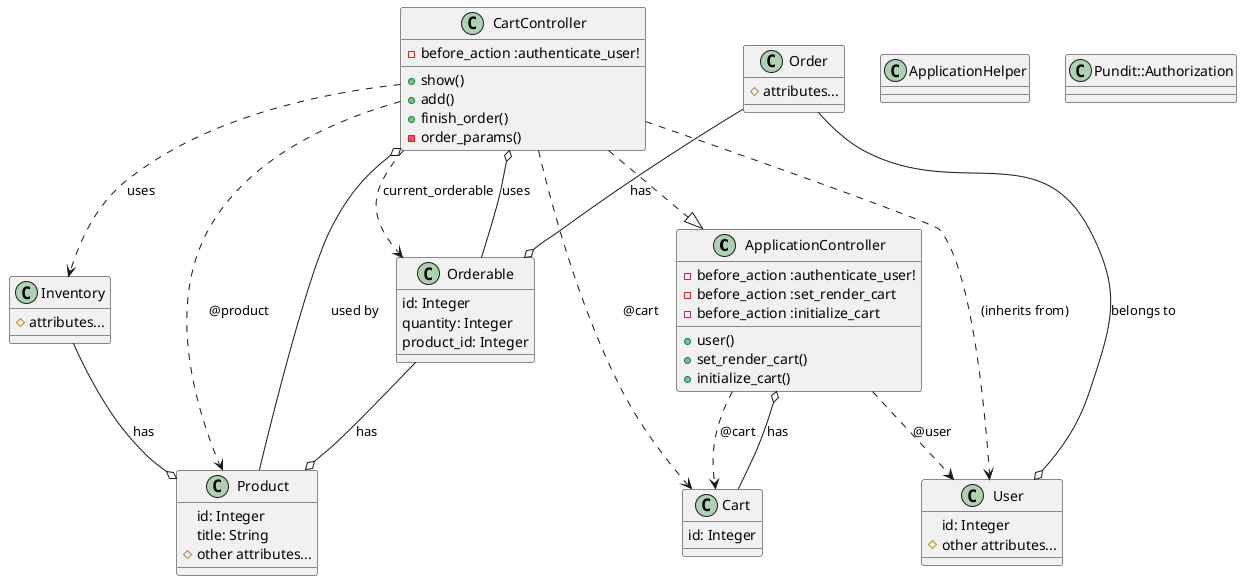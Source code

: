 @startuml
class ApplicationController {
  -before_action :authenticate_user!
  -before_action :set_render_cart
  -before_action :initialize_cart
  +user()
  +set_render_cart()
  +initialize_cart()
}

class ApplicationHelper
class Pundit::Authorization
class Cart {
  id: Integer
}

class User {
  id: Integer
  #other attributes...
}

class Product {
  id: Integer
  title: String
  #other attributes...
}

class Orderable {
  id: Integer
  quantity: Integer
  product_id: Integer
}

class Inventory {
  # attributes...
}

class Order {
  # attributes...
}

class CartController {
  -before_action :authenticate_user!
  +show()
  +add()
  +finish_order()
  -order_params()
}

ApplicationController ..> User: @user
ApplicationController ..> Cart: @cart
Cart --o ApplicationController: has

CartController ..|> ApplicationController
CartController ..> User: (inherits from)
CartController ..> Cart: @cart
CartController ..> Product: @product
CartController ..> Orderable: current_orderable
Orderable --o CartController: uses

Orderable --o Product: has
Product --o CartController: used by

CartController ..> Inventory: uses
Inventory --o Product: has
Order --o Orderable: has
Order --o User: belongs to
@enduml
